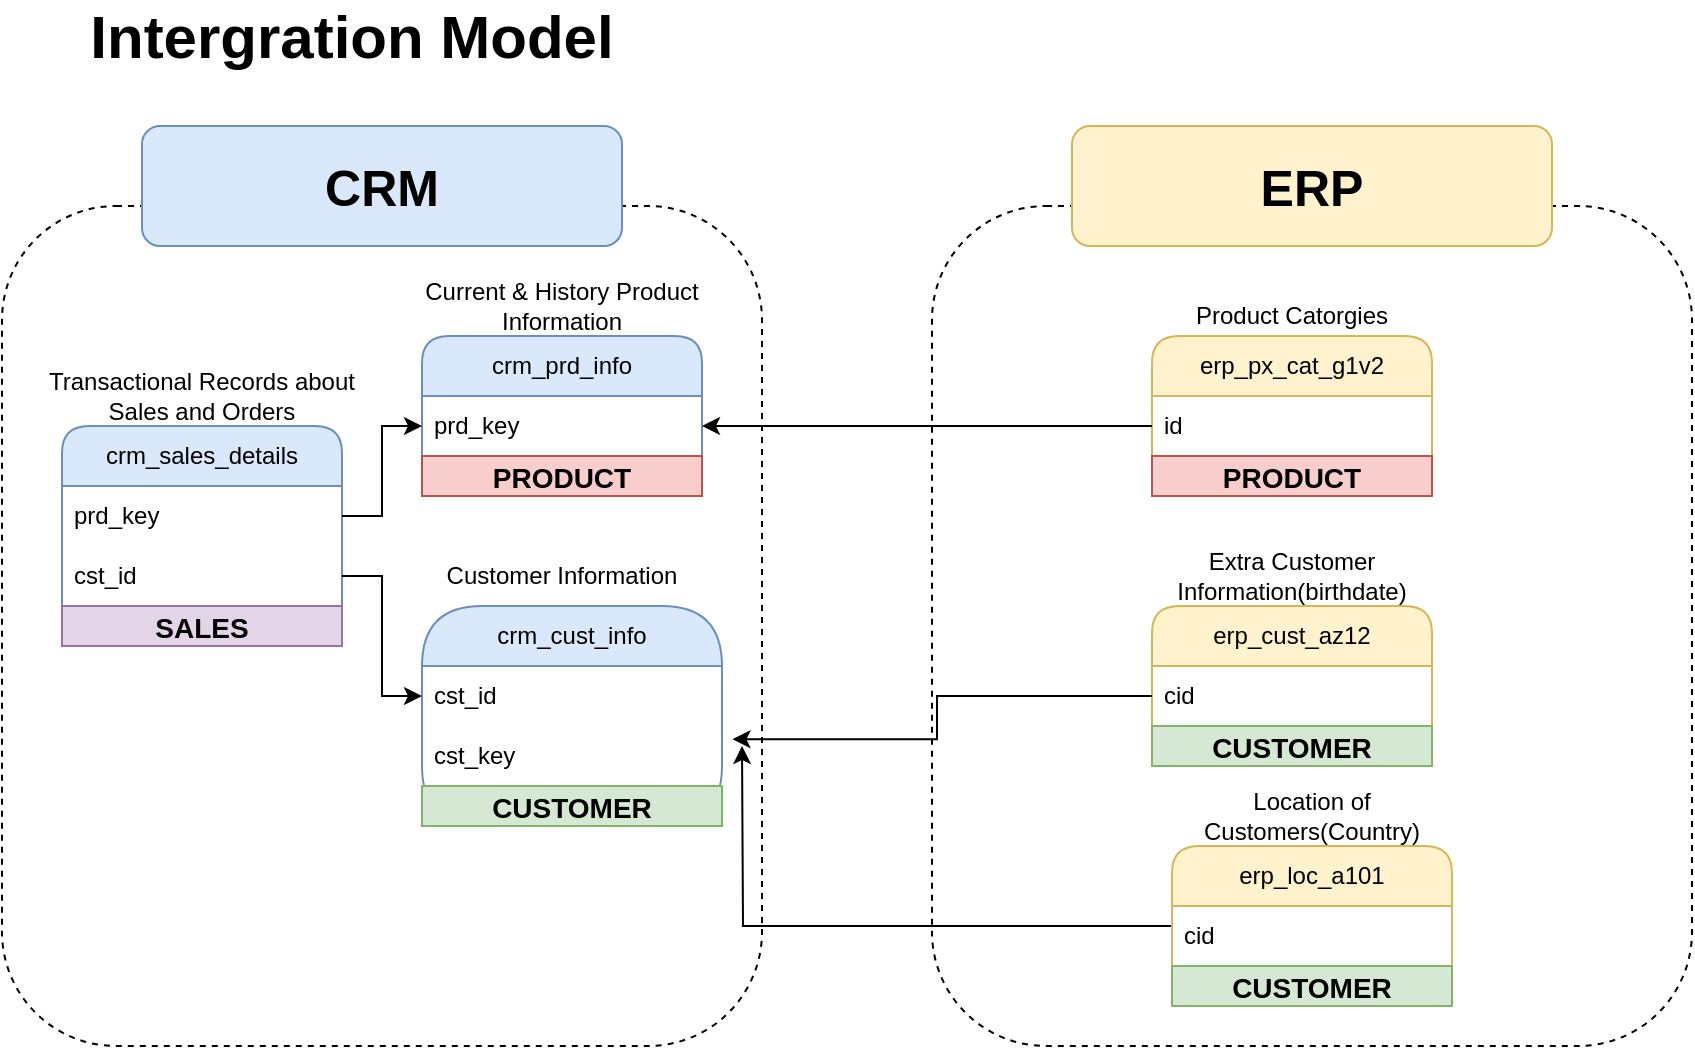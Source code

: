 <mxfile version="27.0.9">
  <diagram name="Page-1" id="MChDrdd9movZXHpU6_La">
    <mxGraphModel dx="422" dy="595" grid="1" gridSize="10" guides="1" tooltips="1" connect="1" arrows="1" fold="1" page="1" pageScale="1" pageWidth="850" pageHeight="1100" math="0" shadow="0">
      <root>
        <mxCell id="0" />
        <mxCell id="1" parent="0" />
        <mxCell id="nR77D_ioce_nYBZGRfkt-4" value="" style="rounded=1;whiteSpace=wrap;html=1;fillColor=none;strokeColor=default;dashed=1;" vertex="1" parent="1">
          <mxGeometry x="20" y="110" width="380" height="420" as="geometry" />
        </mxCell>
        <mxCell id="nR77D_ioce_nYBZGRfkt-5" value="" style="rounded=1;whiteSpace=wrap;html=1;fillColor=none;strokeColor=default;dashed=1;" vertex="1" parent="1">
          <mxGeometry x="485" y="110" width="380" height="420" as="geometry" />
        </mxCell>
        <mxCell id="nR77D_ioce_nYBZGRfkt-8" value="&lt;b&gt;&lt;font style=&quot;font-size: 25px;&quot;&gt;CRM&lt;/font&gt;&lt;/b&gt;" style="rounded=1;whiteSpace=wrap;html=1;fillColor=#dae8fc;strokeColor=#6c8ebf;" vertex="1" parent="1">
          <mxGeometry x="90" y="70" width="240" height="60" as="geometry" />
        </mxCell>
        <mxCell id="nR77D_ioce_nYBZGRfkt-9" value="&lt;b&gt;&lt;font style=&quot;font-size: 25px;&quot;&gt;ERP&lt;/font&gt;&lt;/b&gt;" style="rounded=1;whiteSpace=wrap;html=1;fillColor=#fff2cc;strokeColor=#d6b656;" vertex="1" parent="1">
          <mxGeometry x="555" y="70" width="240" height="60" as="geometry" />
        </mxCell>
        <mxCell id="nR77D_ioce_nYBZGRfkt-10" value="crm_sales_details" style="swimlane;fontStyle=0;childLayout=stackLayout;horizontal=1;startSize=30;horizontalStack=0;resizeParent=1;resizeParentMax=0;resizeLast=0;collapsible=1;marginBottom=0;whiteSpace=wrap;html=1;rounded=1;fillColor=#dae8fc;strokeColor=#6c8ebf;" vertex="1" parent="1">
          <mxGeometry x="50" y="220" width="140" height="110" as="geometry" />
        </mxCell>
        <mxCell id="nR77D_ioce_nYBZGRfkt-11" value="prd_key" style="text;strokeColor=none;fillColor=none;align=left;verticalAlign=middle;spacingLeft=4;spacingRight=4;overflow=hidden;points=[[0,0.5],[1,0.5]];portConstraint=eastwest;rotatable=0;whiteSpace=wrap;html=1;" vertex="1" parent="nR77D_ioce_nYBZGRfkt-10">
          <mxGeometry y="30" width="140" height="30" as="geometry" />
        </mxCell>
        <mxCell id="nR77D_ioce_nYBZGRfkt-12" value="cst_id" style="text;strokeColor=none;fillColor=none;align=left;verticalAlign=middle;spacingLeft=4;spacingRight=4;overflow=hidden;points=[[0,0.5],[1,0.5]];portConstraint=eastwest;rotatable=0;whiteSpace=wrap;html=1;" vertex="1" parent="nR77D_ioce_nYBZGRfkt-10">
          <mxGeometry y="60" width="140" height="30" as="geometry" />
        </mxCell>
        <mxCell id="nR77D_ioce_nYBZGRfkt-46" value="&lt;b&gt;&lt;font style=&quot;font-size: 14px;&quot;&gt;SALES&lt;/font&gt;&lt;/b&gt;" style="text;html=1;strokeColor=#9673a6;fillColor=#e1d5e7;align=center;verticalAlign=middle;whiteSpace=wrap;overflow=hidden;" vertex="1" parent="nR77D_ioce_nYBZGRfkt-10">
          <mxGeometry y="90" width="140" height="20" as="geometry" />
        </mxCell>
        <mxCell id="nR77D_ioce_nYBZGRfkt-14" value="crm_prd_info" style="swimlane;fontStyle=0;childLayout=stackLayout;horizontal=1;startSize=30;horizontalStack=0;resizeParent=1;resizeParentMax=0;resizeLast=0;collapsible=1;marginBottom=0;whiteSpace=wrap;html=1;rounded=1;fillColor=#dae8fc;strokeColor=#6c8ebf;" vertex="1" parent="1">
          <mxGeometry x="230" y="175" width="140" height="80" as="geometry" />
        </mxCell>
        <mxCell id="nR77D_ioce_nYBZGRfkt-15" value="prd_key" style="text;strokeColor=none;fillColor=none;align=left;verticalAlign=middle;spacingLeft=4;spacingRight=4;overflow=hidden;points=[[0,0.5],[1,0.5]];portConstraint=eastwest;rotatable=0;whiteSpace=wrap;html=1;" vertex="1" parent="nR77D_ioce_nYBZGRfkt-14">
          <mxGeometry y="30" width="140" height="30" as="geometry" />
        </mxCell>
        <mxCell id="nR77D_ioce_nYBZGRfkt-39" value="&lt;b&gt;&lt;font style=&quot;font-size: 14px;&quot;&gt;PRODUCT&lt;/font&gt;&lt;/b&gt;" style="text;html=1;strokeColor=#b85450;fillColor=#f8cecc;align=center;verticalAlign=middle;whiteSpace=wrap;overflow=hidden;" vertex="1" parent="nR77D_ioce_nYBZGRfkt-14">
          <mxGeometry y="60" width="140" height="20" as="geometry" />
        </mxCell>
        <mxCell id="nR77D_ioce_nYBZGRfkt-22" value="erp_cust_az12" style="swimlane;fontStyle=0;childLayout=stackLayout;horizontal=1;startSize=30;horizontalStack=0;resizeParent=1;resizeParentMax=0;resizeLast=0;collapsible=1;marginBottom=0;whiteSpace=wrap;html=1;rounded=1;fillColor=#fff2cc;strokeColor=#d6b656;" vertex="1" parent="1">
          <mxGeometry x="595" y="310" width="140" height="80" as="geometry" />
        </mxCell>
        <mxCell id="nR77D_ioce_nYBZGRfkt-23" value="cid" style="text;strokeColor=none;fillColor=none;align=left;verticalAlign=middle;spacingLeft=4;spacingRight=4;overflow=hidden;points=[[0,0.5],[1,0.5]];portConstraint=eastwest;rotatable=0;whiteSpace=wrap;html=1;" vertex="1" parent="nR77D_ioce_nYBZGRfkt-22">
          <mxGeometry y="30" width="140" height="30" as="geometry" />
        </mxCell>
        <mxCell id="nR77D_ioce_nYBZGRfkt-44" value="&lt;b&gt;&lt;font style=&quot;font-size: 14px;&quot;&gt;CUSTOMER&lt;/font&gt;&lt;/b&gt;" style="text;html=1;strokeColor=#82b366;fillColor=#d5e8d4;align=center;verticalAlign=middle;whiteSpace=wrap;overflow=hidden;" vertex="1" parent="nR77D_ioce_nYBZGRfkt-22">
          <mxGeometry y="60" width="140" height="20" as="geometry" />
        </mxCell>
        <mxCell id="nR77D_ioce_nYBZGRfkt-29" value="erp_px_cat_g1v2" style="swimlane;fontStyle=0;childLayout=stackLayout;horizontal=1;startSize=30;horizontalStack=0;resizeParent=1;resizeParentMax=0;resizeLast=0;collapsible=1;marginBottom=0;whiteSpace=wrap;html=1;rounded=1;fillColor=#fff2cc;strokeColor=#d6b656;" vertex="1" parent="1">
          <mxGeometry x="595" y="175" width="140" height="80" as="geometry" />
        </mxCell>
        <mxCell id="nR77D_ioce_nYBZGRfkt-30" value="id" style="text;strokeColor=none;fillColor=none;align=left;verticalAlign=middle;spacingLeft=4;spacingRight=4;overflow=hidden;points=[[0,0.5],[1,0.5]];portConstraint=eastwest;rotatable=0;whiteSpace=wrap;html=1;" vertex="1" parent="nR77D_ioce_nYBZGRfkt-29">
          <mxGeometry y="30" width="140" height="30" as="geometry" />
        </mxCell>
        <mxCell id="nR77D_ioce_nYBZGRfkt-43" value="&lt;span style=&quot;font-size: 14px;&quot;&gt;&lt;b&gt;PRODUCT&lt;/b&gt;&lt;/span&gt;" style="text;html=1;strokeColor=#b85450;fillColor=#f8cecc;align=center;verticalAlign=middle;whiteSpace=wrap;overflow=hidden;" vertex="1" parent="nR77D_ioce_nYBZGRfkt-29">
          <mxGeometry y="60" width="140" height="20" as="geometry" />
        </mxCell>
        <mxCell id="nR77D_ioce_nYBZGRfkt-28" style="edgeStyle=orthogonalEdgeStyle;rounded=0;orthogonalLoop=1;jettySize=auto;html=1;" edge="1" parent="1" source="nR77D_ioce_nYBZGRfkt-26">
          <mxGeometry relative="1" as="geometry">
            <mxPoint x="390" y="380" as="targetPoint" />
          </mxGeometry>
        </mxCell>
        <mxCell id="nR77D_ioce_nYBZGRfkt-26" value="erp_loc_a101" style="swimlane;fontStyle=0;childLayout=stackLayout;horizontal=1;startSize=30;horizontalStack=0;resizeParent=1;resizeParentMax=0;resizeLast=0;collapsible=1;marginBottom=0;whiteSpace=wrap;html=1;rounded=1;fillColor=#fff2cc;strokeColor=#d6b656;" vertex="1" parent="1">
          <mxGeometry x="605" y="430" width="140" height="80" as="geometry" />
        </mxCell>
        <mxCell id="nR77D_ioce_nYBZGRfkt-27" value="cid" style="text;strokeColor=none;fillColor=none;align=left;verticalAlign=middle;spacingLeft=4;spacingRight=4;overflow=hidden;points=[[0,0.5],[1,0.5]];portConstraint=eastwest;rotatable=0;whiteSpace=wrap;html=1;" vertex="1" parent="nR77D_ioce_nYBZGRfkt-26">
          <mxGeometry y="30" width="140" height="30" as="geometry" />
        </mxCell>
        <mxCell id="nR77D_ioce_nYBZGRfkt-45" style="edgeStyle=orthogonalEdgeStyle;rounded=0;orthogonalLoop=1;jettySize=auto;html=1;exitX=0.5;exitY=1;exitDx=0;exitDy=0;" edge="1" parent="nR77D_ioce_nYBZGRfkt-26" source="nR77D_ioce_nYBZGRfkt-41" target="nR77D_ioce_nYBZGRfkt-41">
          <mxGeometry relative="1" as="geometry" />
        </mxCell>
        <mxCell id="nR77D_ioce_nYBZGRfkt-41" value="&lt;b&gt;&lt;font style=&quot;font-size: 14px;&quot;&gt;CUSTOMER&lt;/font&gt;&lt;/b&gt;" style="text;html=1;strokeColor=#82b366;fillColor=#d5e8d4;align=center;verticalAlign=middle;whiteSpace=wrap;overflow=hidden;" vertex="1" parent="nR77D_ioce_nYBZGRfkt-26">
          <mxGeometry y="60" width="140" height="20" as="geometry" />
        </mxCell>
        <mxCell id="nR77D_ioce_nYBZGRfkt-17" value="crm_cust_info" style="swimlane;fontStyle=0;childLayout=stackLayout;horizontal=1;startSize=30;horizontalStack=0;resizeParent=1;resizeParentMax=0;resizeLast=0;collapsible=1;marginBottom=0;whiteSpace=wrap;html=1;rounded=1;fillColor=#dae8fc;strokeColor=#6c8ebf;arcSize=35;" vertex="1" parent="1">
          <mxGeometry x="230" y="310" width="150" height="110" as="geometry" />
        </mxCell>
        <mxCell id="nR77D_ioce_nYBZGRfkt-18" value="cst_id&amp;nbsp;" style="text;strokeColor=none;fillColor=none;align=left;verticalAlign=middle;spacingLeft=4;spacingRight=4;overflow=hidden;points=[[0,0.5],[1,0.5]];portConstraint=eastwest;rotatable=0;whiteSpace=wrap;html=1;" vertex="1" parent="nR77D_ioce_nYBZGRfkt-17">
          <mxGeometry y="30" width="150" height="30" as="geometry" />
        </mxCell>
        <mxCell id="nR77D_ioce_nYBZGRfkt-24" value="cst_key" style="text;strokeColor=none;fillColor=none;align=left;verticalAlign=middle;spacingLeft=4;spacingRight=4;overflow=hidden;points=[[0,0.5],[1,0.5]];portConstraint=eastwest;rotatable=0;whiteSpace=wrap;html=1;" vertex="1" parent="nR77D_ioce_nYBZGRfkt-17">
          <mxGeometry y="60" width="150" height="30" as="geometry" />
        </mxCell>
        <mxCell id="nR77D_ioce_nYBZGRfkt-40" value="&lt;b&gt;&lt;font style=&quot;font-size: 14px;&quot;&gt;CUSTOMER&lt;/font&gt;&lt;/b&gt;" style="text;html=1;strokeColor=#82b366;fillColor=#d5e8d4;align=center;verticalAlign=middle;whiteSpace=wrap;overflow=hidden;" vertex="1" parent="nR77D_ioce_nYBZGRfkt-17">
          <mxGeometry y="90" width="150" height="20" as="geometry" />
        </mxCell>
        <mxCell id="nR77D_ioce_nYBZGRfkt-20" style="edgeStyle=orthogonalEdgeStyle;rounded=0;orthogonalLoop=1;jettySize=auto;html=1;entryX=0;entryY=0.5;entryDx=0;entryDy=0;" edge="1" parent="1" source="nR77D_ioce_nYBZGRfkt-11" target="nR77D_ioce_nYBZGRfkt-15">
          <mxGeometry relative="1" as="geometry" />
        </mxCell>
        <mxCell id="nR77D_ioce_nYBZGRfkt-21" style="edgeStyle=orthogonalEdgeStyle;rounded=0;orthogonalLoop=1;jettySize=auto;html=1;entryX=0;entryY=0.5;entryDx=0;entryDy=0;" edge="1" parent="1" source="nR77D_ioce_nYBZGRfkt-12" target="nR77D_ioce_nYBZGRfkt-18">
          <mxGeometry relative="1" as="geometry" />
        </mxCell>
        <mxCell id="nR77D_ioce_nYBZGRfkt-25" style="edgeStyle=orthogonalEdgeStyle;rounded=0;orthogonalLoop=1;jettySize=auto;html=1;entryX=1.035;entryY=0.22;entryDx=0;entryDy=0;entryPerimeter=0;" edge="1" parent="1" source="nR77D_ioce_nYBZGRfkt-23" target="nR77D_ioce_nYBZGRfkt-24">
          <mxGeometry relative="1" as="geometry" />
        </mxCell>
        <mxCell id="nR77D_ioce_nYBZGRfkt-31" style="edgeStyle=orthogonalEdgeStyle;rounded=0;orthogonalLoop=1;jettySize=auto;html=1;entryX=1;entryY=0.5;entryDx=0;entryDy=0;" edge="1" parent="1" source="nR77D_ioce_nYBZGRfkt-30" target="nR77D_ioce_nYBZGRfkt-15">
          <mxGeometry relative="1" as="geometry" />
        </mxCell>
        <mxCell id="nR77D_ioce_nYBZGRfkt-32" value="Product Catorgies" style="text;html=1;align=center;verticalAlign=middle;whiteSpace=wrap;rounded=0;" vertex="1" parent="1">
          <mxGeometry x="585" y="150" width="160" height="30" as="geometry" />
        </mxCell>
        <mxCell id="nR77D_ioce_nYBZGRfkt-35" value="Current &amp;amp; History Product Information" style="text;html=1;align=center;verticalAlign=middle;whiteSpace=wrap;rounded=0;" vertex="1" parent="1">
          <mxGeometry x="220" y="145" width="160" height="30" as="geometry" />
        </mxCell>
        <mxCell id="nR77D_ioce_nYBZGRfkt-36" value="Customer Information" style="text;html=1;align=center;verticalAlign=middle;whiteSpace=wrap;rounded=0;" vertex="1" parent="1">
          <mxGeometry x="220" y="280" width="160" height="30" as="geometry" />
        </mxCell>
        <mxCell id="nR77D_ioce_nYBZGRfkt-37" value="Transactional Records about Sales and Orders" style="text;html=1;align=center;verticalAlign=middle;whiteSpace=wrap;rounded=0;" vertex="1" parent="1">
          <mxGeometry x="40" y="190" width="160" height="30" as="geometry" />
        </mxCell>
        <mxCell id="nR77D_ioce_nYBZGRfkt-33" value="Extra Customer Information(birthdate)" style="text;html=1;align=center;verticalAlign=middle;whiteSpace=wrap;rounded=0;" vertex="1" parent="1">
          <mxGeometry x="585" y="280" width="160" height="30" as="geometry" />
        </mxCell>
        <mxCell id="nR77D_ioce_nYBZGRfkt-34" value="Location of Customers(Country)" style="text;html=1;align=center;verticalAlign=middle;whiteSpace=wrap;rounded=0;" vertex="1" parent="1">
          <mxGeometry x="595" y="400" width="160" height="30" as="geometry" />
        </mxCell>
        <mxCell id="nR77D_ioce_nYBZGRfkt-38" value="&lt;b&gt;&lt;font style=&quot;font-size: 30px;&quot;&gt;Intergration Model&lt;/font&gt;&lt;/b&gt;" style="text;html=1;align=center;verticalAlign=middle;whiteSpace=wrap;rounded=0;" vertex="1" parent="1">
          <mxGeometry x="40" y="10" width="310" height="30" as="geometry" />
        </mxCell>
      </root>
    </mxGraphModel>
  </diagram>
</mxfile>
